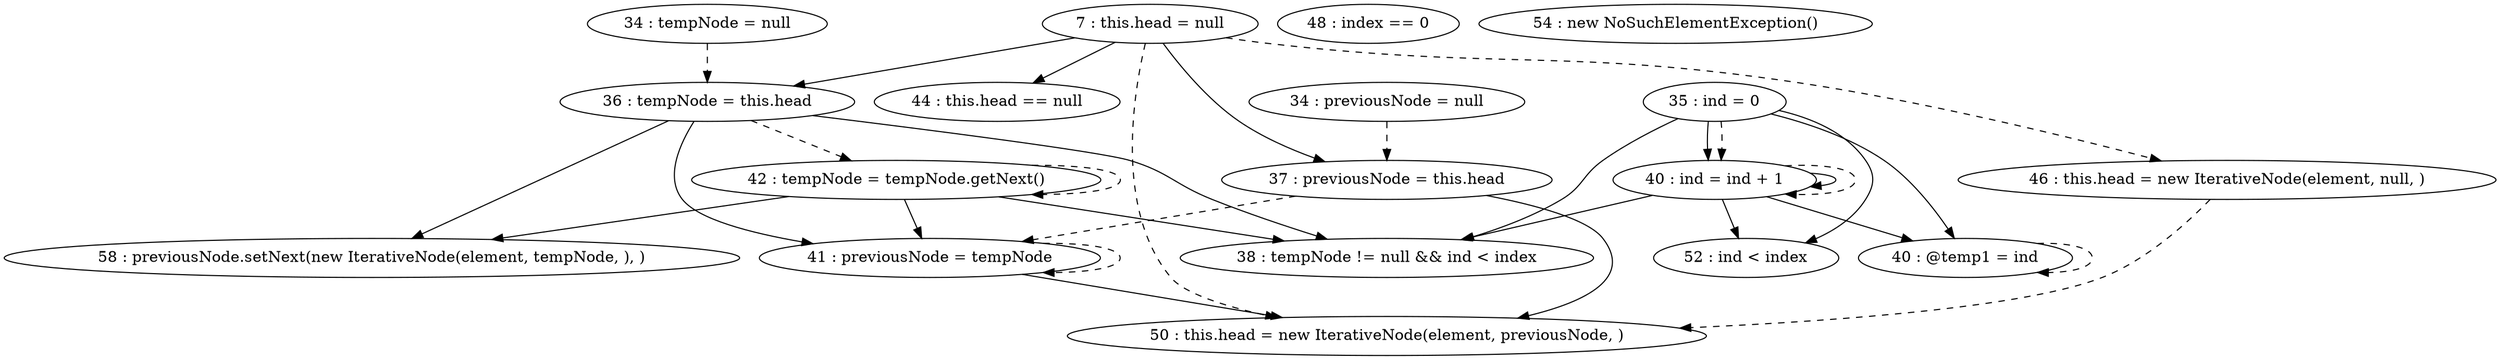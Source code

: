 digraph G {
"7 : this.head = null"
"7 : this.head = null" -> "44 : this.head == null"
"7 : this.head = null" -> "36 : tempNode = this.head"
"7 : this.head = null" -> "37 : previousNode = this.head"
"7 : this.head = null" -> "50 : this.head = new IterativeNode(element, previousNode, )" [style=dashed]
"7 : this.head = null" -> "46 : this.head = new IterativeNode(element, null, )" [style=dashed]
"34 : tempNode = null"
"34 : tempNode = null" -> "36 : tempNode = this.head" [style=dashed]
"34 : previousNode = null"
"34 : previousNode = null" -> "37 : previousNode = this.head" [style=dashed]
"35 : ind = 0"
"35 : ind = 0" -> "40 : ind = ind + 1"
"35 : ind = 0" -> "52 : ind < index"
"35 : ind = 0" -> "38 : tempNode != null && ind < index"
"35 : ind = 0" -> "40 : @temp1 = ind"
"35 : ind = 0" -> "40 : ind = ind + 1" [style=dashed]
"36 : tempNode = this.head"
"36 : tempNode = this.head" -> "41 : previousNode = tempNode"
"36 : tempNode = this.head" -> "38 : tempNode != null && ind < index"
"36 : tempNode = this.head" -> "58 : previousNode.setNext(new IterativeNode(element, tempNode, ), )"
"36 : tempNode = this.head" -> "42 : tempNode = tempNode.getNext()" [style=dashed]
"37 : previousNode = this.head"
"37 : previousNode = this.head" -> "50 : this.head = new IterativeNode(element, previousNode, )"
"37 : previousNode = this.head" -> "41 : previousNode = tempNode" [style=dashed]
"38 : tempNode != null && ind < index"
"40 : @temp1 = ind"
"40 : @temp1 = ind" -> "40 : @temp1 = ind" [style=dashed]
"40 : ind = ind + 1"
"40 : ind = ind + 1" -> "40 : ind = ind + 1"
"40 : ind = ind + 1" -> "52 : ind < index"
"40 : ind = ind + 1" -> "38 : tempNode != null && ind < index"
"40 : ind = ind + 1" -> "40 : @temp1 = ind"
"40 : ind = ind + 1" -> "40 : ind = ind + 1" [style=dashed]
"41 : previousNode = tempNode"
"41 : previousNode = tempNode" -> "50 : this.head = new IterativeNode(element, previousNode, )"
"41 : previousNode = tempNode" -> "41 : previousNode = tempNode" [style=dashed]
"42 : tempNode = tempNode.getNext()"
"42 : tempNode = tempNode.getNext()" -> "41 : previousNode = tempNode"
"42 : tempNode = tempNode.getNext()" -> "38 : tempNode != null && ind < index"
"42 : tempNode = tempNode.getNext()" -> "58 : previousNode.setNext(new IterativeNode(element, tempNode, ), )"
"42 : tempNode = tempNode.getNext()" -> "42 : tempNode = tempNode.getNext()" [style=dashed]
"38 : tempNode != null && ind < index"
"44 : this.head == null"
"46 : this.head = new IterativeNode(element, null, )"
"46 : this.head = new IterativeNode(element, null, )" -> "50 : this.head = new IterativeNode(element, previousNode, )" [style=dashed]
"48 : index == 0"
"50 : this.head = new IterativeNode(element, previousNode, )"
"52 : ind < index"
"54 : new NoSuchElementException()"
"58 : previousNode.setNext(new IterativeNode(element, tempNode, ), )"
}